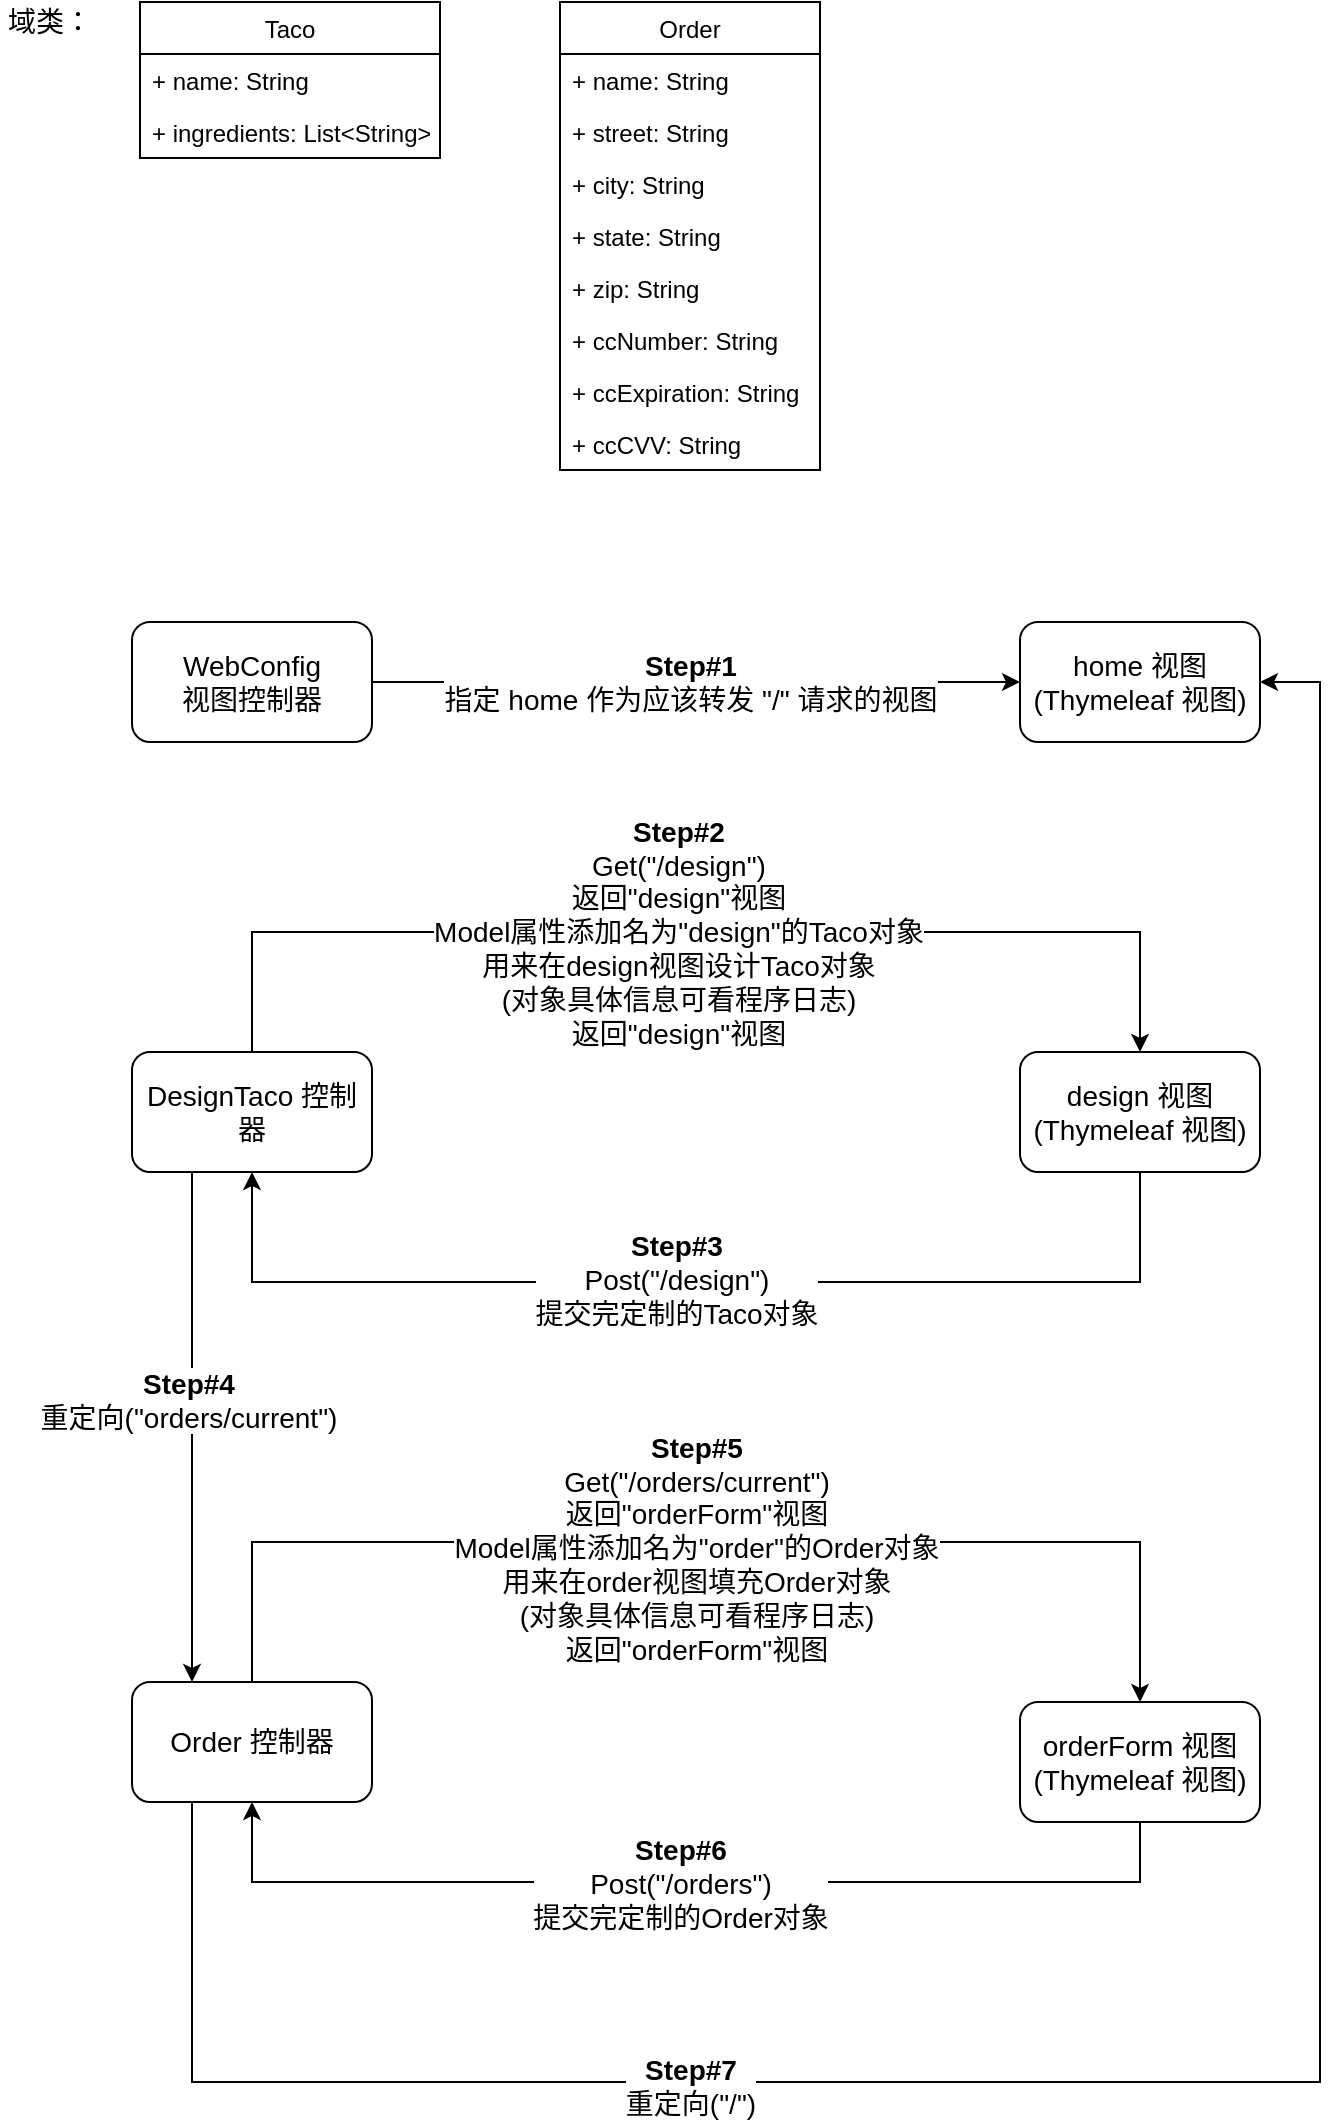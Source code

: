 <mxfile version="14.4.4" type="device"><diagram id="s5GgD7lEtXo4meM5UNP-" name="Page-1"><mxGraphModel dx="940" dy="632" grid="1" gridSize="10" guides="1" tooltips="1" connect="1" arrows="1" fold="1" page="1" pageScale="1" pageWidth="827" pageHeight="1169" math="0" shadow="0"><root><mxCell id="0"/><mxCell id="1" parent="0"/><mxCell id="UWZ8eqpxHvVsFgLDv_jw-1" value="Order" style="swimlane;fontStyle=0;childLayout=stackLayout;horizontal=1;startSize=26;fillColor=none;horizontalStack=0;resizeParent=1;resizeParentMax=0;resizeLast=0;collapsible=1;marginBottom=0;" parent="1" vertex="1"><mxGeometry x="310" y="60" width="130" height="234" as="geometry"/></mxCell><mxCell id="UWZ8eqpxHvVsFgLDv_jw-2" value="+ name: String" style="text;strokeColor=none;fillColor=none;align=left;verticalAlign=top;spacingLeft=4;spacingRight=4;overflow=hidden;rotatable=0;points=[[0,0.5],[1,0.5]];portConstraint=eastwest;" parent="UWZ8eqpxHvVsFgLDv_jw-1" vertex="1"><mxGeometry y="26" width="130" height="26" as="geometry"/></mxCell><mxCell id="UWZ8eqpxHvVsFgLDv_jw-3" value="+ street: String" style="text;strokeColor=none;fillColor=none;align=left;verticalAlign=top;spacingLeft=4;spacingRight=4;overflow=hidden;rotatable=0;points=[[0,0.5],[1,0.5]];portConstraint=eastwest;" parent="UWZ8eqpxHvVsFgLDv_jw-1" vertex="1"><mxGeometry y="52" width="130" height="26" as="geometry"/></mxCell><mxCell id="UWZ8eqpxHvVsFgLDv_jw-4" value="+ city: String" style="text;strokeColor=none;fillColor=none;align=left;verticalAlign=top;spacingLeft=4;spacingRight=4;overflow=hidden;rotatable=0;points=[[0,0.5],[1,0.5]];portConstraint=eastwest;" parent="UWZ8eqpxHvVsFgLDv_jw-1" vertex="1"><mxGeometry y="78" width="130" height="26" as="geometry"/></mxCell><mxCell id="UWZ8eqpxHvVsFgLDv_jw-12" value="+ state: String" style="text;strokeColor=none;fillColor=none;align=left;verticalAlign=top;spacingLeft=4;spacingRight=4;overflow=hidden;rotatable=0;points=[[0,0.5],[1,0.5]];portConstraint=eastwest;" parent="UWZ8eqpxHvVsFgLDv_jw-1" vertex="1"><mxGeometry y="104" width="130" height="26" as="geometry"/></mxCell><mxCell id="UWZ8eqpxHvVsFgLDv_jw-19" value="+ zip: String" style="text;strokeColor=none;fillColor=none;align=left;verticalAlign=top;spacingLeft=4;spacingRight=4;overflow=hidden;rotatable=0;points=[[0,0.5],[1,0.5]];portConstraint=eastwest;" parent="UWZ8eqpxHvVsFgLDv_jw-1" vertex="1"><mxGeometry y="130" width="130" height="26" as="geometry"/></mxCell><mxCell id="UWZ8eqpxHvVsFgLDv_jw-18" value="+ ccNumber: String" style="text;strokeColor=none;fillColor=none;align=left;verticalAlign=top;spacingLeft=4;spacingRight=4;overflow=hidden;rotatable=0;points=[[0,0.5],[1,0.5]];portConstraint=eastwest;" parent="UWZ8eqpxHvVsFgLDv_jw-1" vertex="1"><mxGeometry y="156" width="130" height="26" as="geometry"/></mxCell><mxCell id="UWZ8eqpxHvVsFgLDv_jw-20" value="+ ccExpiration: String" style="text;strokeColor=none;fillColor=none;align=left;verticalAlign=top;spacingLeft=4;spacingRight=4;overflow=hidden;rotatable=0;points=[[0,0.5],[1,0.5]];portConstraint=eastwest;" parent="UWZ8eqpxHvVsFgLDv_jw-1" vertex="1"><mxGeometry y="182" width="130" height="26" as="geometry"/></mxCell><mxCell id="UWZ8eqpxHvVsFgLDv_jw-14" value="+ ccCVV: String" style="text;strokeColor=none;fillColor=none;align=left;verticalAlign=top;spacingLeft=4;spacingRight=4;overflow=hidden;rotatable=0;points=[[0,0.5],[1,0.5]];portConstraint=eastwest;" parent="UWZ8eqpxHvVsFgLDv_jw-1" vertex="1"><mxGeometry y="208" width="130" height="26" as="geometry"/></mxCell><mxCell id="_PGfNeUoDke_odYHknA6-1" value="Taco" style="swimlane;fontStyle=0;childLayout=stackLayout;horizontal=1;startSize=26;fillColor=none;horizontalStack=0;resizeParent=1;resizeParentMax=0;resizeLast=0;collapsible=1;marginBottom=0;" parent="1" vertex="1"><mxGeometry x="100" y="60" width="150" height="78" as="geometry"/></mxCell><mxCell id="_PGfNeUoDke_odYHknA6-2" value="+ name: String" style="text;strokeColor=none;fillColor=none;align=left;verticalAlign=top;spacingLeft=4;spacingRight=4;overflow=hidden;rotatable=0;points=[[0,0.5],[1,0.5]];portConstraint=eastwest;" parent="_PGfNeUoDke_odYHknA6-1" vertex="1"><mxGeometry y="26" width="150" height="26" as="geometry"/></mxCell><mxCell id="_PGfNeUoDke_odYHknA6-3" value="+ ingredients: List&lt;String&gt;" style="text;strokeColor=none;fillColor=none;align=left;verticalAlign=top;spacingLeft=4;spacingRight=4;overflow=hidden;rotatable=0;points=[[0,0.5],[1,0.5]];portConstraint=eastwest;" parent="_PGfNeUoDke_odYHknA6-1" vertex="1"><mxGeometry y="52" width="150" height="26" as="geometry"/></mxCell><mxCell id="_PGfNeUoDke_odYHknA6-10" value="&lt;font style=&quot;font-size: 14px&quot;&gt;域类：&lt;/font&gt;" style="text;html=1;strokeColor=none;fillColor=none;align=center;verticalAlign=middle;whiteSpace=wrap;rounded=0;" parent="1" vertex="1"><mxGeometry x="30" y="60" width="50" height="20" as="geometry"/></mxCell><mxCell id="_PGfNeUoDke_odYHknA6-21" style="edgeStyle=orthogonalEdgeStyle;rounded=0;orthogonalLoop=1;jettySize=auto;html=1;exitX=1;exitY=0.5;exitDx=0;exitDy=0;entryX=0;entryY=0.5;entryDx=0;entryDy=0;" parent="1" source="_PGfNeUoDke_odYHknA6-11" target="_PGfNeUoDke_odYHknA6-13" edge="1"><mxGeometry relative="1" as="geometry"/></mxCell><mxCell id="_PGfNeUoDke_odYHknA6-24" value="&lt;font&gt;&lt;b style=&quot;font-size: 14px&quot;&gt;Step#1&lt;/b&gt;&lt;br&gt;&lt;span style=&quot;font-size: 14px&quot;&gt;指定 home 作为应该转发 &quot;/&quot; 请求的视图&lt;/span&gt;&lt;br&gt;&lt;/font&gt;" style="edgeLabel;html=1;align=center;verticalAlign=middle;resizable=0;points=[];" parent="_PGfNeUoDke_odYHknA6-21" vertex="1" connectable="0"><mxGeometry x="-0.019" y="-1" relative="1" as="geometry"><mxPoint y="-1" as="offset"/></mxGeometry></mxCell><mxCell id="_PGfNeUoDke_odYHknA6-11" value="&lt;font style=&quot;font-size: 14px&quot;&gt;WebConfig&lt;br&gt;视图控制器&lt;/font&gt;" style="rounded=1;whiteSpace=wrap;html=1;" parent="1" vertex="1"><mxGeometry x="96" y="370" width="120" height="60" as="geometry"/></mxCell><mxCell id="_PGfNeUoDke_odYHknA6-13" value="&lt;font style=&quot;font-size: 14px&quot;&gt;home 视图&lt;br&gt;(&lt;span&gt;Thymeleaf 视图&lt;/span&gt;)&lt;/font&gt;" style="rounded=1;whiteSpace=wrap;html=1;" parent="1" vertex="1"><mxGeometry x="540" y="370" width="120" height="60" as="geometry"/></mxCell><mxCell id="_PGfNeUoDke_odYHknA6-22" style="edgeStyle=orthogonalEdgeStyle;rounded=0;orthogonalLoop=1;jettySize=auto;html=1;exitX=0.5;exitY=0;exitDx=0;exitDy=0;entryX=0.5;entryY=0;entryDx=0;entryDy=0;" parent="1" source="_PGfNeUoDke_odYHknA6-15" target="_PGfNeUoDke_odYHknA6-17" edge="1"><mxGeometry relative="1" as="geometry"><Array as="points"><mxPoint x="156" y="525"/><mxPoint x="600" y="525"/></Array></mxGeometry></mxCell><mxCell id="_PGfNeUoDke_odYHknA6-25" value="&lt;span style=&quot;font-size: 14px&quot;&gt;&lt;b&gt;Step#2&lt;/b&gt;&lt;br&gt;Get(&quot;/design&quot;)&lt;/span&gt;&lt;br style=&quot;font-size: 14px&quot;&gt;&lt;span style=&quot;font-size: 14px&quot;&gt;返回&quot;design&quot;视图&lt;br&gt;Model属性添加名为&quot;design&quot;的Taco对象&lt;br&gt;用来在design视图设计Taco对象&lt;br&gt;&lt;/span&gt;&lt;span style=&quot;font-size: 14px&quot;&gt;(对象具体信息可看程序日志)&lt;/span&gt;&lt;span style=&quot;font-size: 14px&quot;&gt;&lt;br&gt;&lt;/span&gt;&lt;span style=&quot;font-size: 14px&quot;&gt;返回&quot;design&quot;视图&lt;/span&gt;&lt;span style=&quot;font-size: 14px&quot;&gt;&lt;br&gt;&lt;/span&gt;" style="edgeLabel;html=1;align=center;verticalAlign=middle;resizable=0;points=[];" parent="_PGfNeUoDke_odYHknA6-22" vertex="1" connectable="0"><mxGeometry x="-0.161" relative="1" as="geometry"><mxPoint x="36" as="offset"/></mxGeometry></mxCell><mxCell id="_PGfNeUoDke_odYHknA6-30" style="edgeStyle=orthogonalEdgeStyle;rounded=0;orthogonalLoop=1;jettySize=auto;html=1;exitX=0.25;exitY=1;exitDx=0;exitDy=0;entryX=0.25;entryY=0;entryDx=0;entryDy=0;" parent="1" source="_PGfNeUoDke_odYHknA6-15" target="_PGfNeUoDke_odYHknA6-18" edge="1"><mxGeometry relative="1" as="geometry"/></mxCell><mxCell id="_PGfNeUoDke_odYHknA6-31" value="&lt;span style=&quot;font-size: 14px&quot;&gt;&lt;b&gt;Step#4&lt;/b&gt;&lt;br&gt;重定向(&quot;orders/current&quot;)&lt;/span&gt;" style="edgeLabel;html=1;align=center;verticalAlign=middle;resizable=0;points=[];" parent="_PGfNeUoDke_odYHknA6-30" vertex="1" connectable="0"><mxGeometry x="-0.109" y="-2" relative="1" as="geometry"><mxPoint as="offset"/></mxGeometry></mxCell><mxCell id="_PGfNeUoDke_odYHknA6-15" value="&lt;font style=&quot;font-size: 14px&quot;&gt;DesignTaco 控制器&lt;/font&gt;" style="rounded=1;whiteSpace=wrap;html=1;" parent="1" vertex="1"><mxGeometry x="96" y="585" width="120" height="60" as="geometry"/></mxCell><mxCell id="_PGfNeUoDke_odYHknA6-26" style="edgeStyle=orthogonalEdgeStyle;rounded=0;orthogonalLoop=1;jettySize=auto;html=1;exitX=0.5;exitY=1;exitDx=0;exitDy=0;entryX=0.5;entryY=1;entryDx=0;entryDy=0;" parent="1" source="_PGfNeUoDke_odYHknA6-17" target="_PGfNeUoDke_odYHknA6-15" edge="1"><mxGeometry relative="1" as="geometry"><Array as="points"><mxPoint x="600" y="700"/><mxPoint x="156" y="700"/></Array></mxGeometry></mxCell><mxCell id="_PGfNeUoDke_odYHknA6-28" value="&lt;font style=&quot;font-size: 14px&quot;&gt;&lt;b&gt;Step#3&lt;/b&gt;&lt;br&gt;Post(&quot;/design&quot;)&lt;br&gt;提交完定制的Taco对象&lt;br&gt;&lt;/font&gt;" style="edgeLabel;html=1;align=center;verticalAlign=middle;resizable=0;points=[];" parent="_PGfNeUoDke_odYHknA6-26" vertex="1" connectable="0"><mxGeometry x="0.037" y="-1" relative="1" as="geometry"><mxPoint as="offset"/></mxGeometry></mxCell><mxCell id="_PGfNeUoDke_odYHknA6-17" value="&lt;font style=&quot;font-size: 14px&quot;&gt;design 视图&lt;br&gt;(&lt;span&gt;Thymeleaf 视图&lt;/span&gt;)&lt;/font&gt;" style="rounded=1;whiteSpace=wrap;html=1;" parent="1" vertex="1"><mxGeometry x="540" y="585" width="120" height="60" as="geometry"/></mxCell><mxCell id="_PGfNeUoDke_odYHknA6-23" style="edgeStyle=orthogonalEdgeStyle;rounded=0;orthogonalLoop=1;jettySize=auto;html=1;exitX=0.5;exitY=0;exitDx=0;exitDy=0;entryX=0.5;entryY=0;entryDx=0;entryDy=0;" parent="1" source="_PGfNeUoDke_odYHknA6-18" target="_PGfNeUoDke_odYHknA6-20" edge="1"><mxGeometry relative="1" as="geometry"><Array as="points"><mxPoint x="156" y="830"/><mxPoint x="600" y="830"/></Array></mxGeometry></mxCell><mxCell id="_PGfNeUoDke_odYHknA6-32" value="&lt;span style=&quot;font-size: 14px&quot;&gt;&lt;b&gt;Step#5&lt;/b&gt;&lt;br&gt;Get(&quot;/orders/current&quot;)&lt;/span&gt;&lt;br style=&quot;font-size: 14px&quot;&gt;&lt;span style=&quot;font-size: 14px&quot;&gt;返回&quot;orderForm&quot;视图&lt;br&gt;Model属性添加名为&quot;order&quot;的Order对象&lt;br&gt;用来在order视图填充Order对象&lt;br&gt;(对象具体信息可看程序日志)&lt;br&gt;&lt;/span&gt;&lt;span style=&quot;font-size: 14px&quot;&gt;返回&quot;orderForm&quot;视图&lt;/span&gt;&lt;span style=&quot;font-size: 14px&quot;&gt;&lt;br&gt;&lt;/span&gt;" style="edgeLabel;html=1;align=center;verticalAlign=middle;resizable=0;points=[];" parent="_PGfNeUoDke_odYHknA6-23" vertex="1" connectable="0"><mxGeometry x="-0.093" y="-3" relative="1" as="geometry"><mxPoint x="22" as="offset"/></mxGeometry></mxCell><mxCell id="_PGfNeUoDke_odYHknA6-35" style="edgeStyle=orthogonalEdgeStyle;rounded=0;orthogonalLoop=1;jettySize=auto;html=1;exitX=0.25;exitY=1;exitDx=0;exitDy=0;entryX=1;entryY=0.5;entryDx=0;entryDy=0;" parent="1" source="_PGfNeUoDke_odYHknA6-18" target="_PGfNeUoDke_odYHknA6-13" edge="1"><mxGeometry relative="1" as="geometry"><Array as="points"><mxPoint x="126" y="1100"/><mxPoint x="690" y="1100"/><mxPoint x="690" y="400"/></Array></mxGeometry></mxCell><mxCell id="_PGfNeUoDke_odYHknA6-36" value="&lt;span style=&quot;font-size: 14px&quot;&gt;&lt;b&gt;Step#7&lt;/b&gt;&lt;br&gt;重定向(&quot;/&quot;)&lt;br&gt;&lt;/span&gt;" style="edgeLabel;html=1;align=center;verticalAlign=middle;resizable=0;points=[];" parent="_PGfNeUoDke_odYHknA6-35" vertex="1" connectable="0"><mxGeometry x="-0.344" y="-2" relative="1" as="geometry"><mxPoint x="-81.59" as="offset"/></mxGeometry></mxCell><mxCell id="_PGfNeUoDke_odYHknA6-18" value="&lt;font style=&quot;font-size: 14px&quot;&gt;Order 控制器&lt;/font&gt;" style="rounded=1;whiteSpace=wrap;html=1;" parent="1" vertex="1"><mxGeometry x="96" y="900" width="120" height="60" as="geometry"/></mxCell><mxCell id="_PGfNeUoDke_odYHknA6-33" style="edgeStyle=orthogonalEdgeStyle;rounded=0;orthogonalLoop=1;jettySize=auto;html=1;exitX=0.5;exitY=1;exitDx=0;exitDy=0;entryX=0.5;entryY=1;entryDx=0;entryDy=0;" parent="1" source="_PGfNeUoDke_odYHknA6-20" target="_PGfNeUoDke_odYHknA6-18" edge="1"><mxGeometry relative="1" as="geometry"><Array as="points"><mxPoint x="600" y="1000"/><mxPoint x="156" y="1000"/></Array></mxGeometry></mxCell><mxCell id="_PGfNeUoDke_odYHknA6-34" value="&lt;span style=&quot;font-size: 14px&quot;&gt;&lt;b&gt;Step#6&lt;/b&gt;&lt;br&gt;Post(&quot;/orders&quot;)&lt;/span&gt;&lt;br style=&quot;font-size: 14px&quot;&gt;&lt;span style=&quot;font-size: 14px&quot;&gt;提交完定制的Order对象&lt;/span&gt;" style="edgeLabel;html=1;align=center;verticalAlign=middle;resizable=0;points=[];" parent="_PGfNeUoDke_odYHknA6-33" vertex="1" connectable="0"><mxGeometry x="0.012" y="1" relative="1" as="geometry"><mxPoint as="offset"/></mxGeometry></mxCell><mxCell id="_PGfNeUoDke_odYHknA6-20" value="&lt;font style=&quot;font-size: 14px&quot;&gt;orderForm 视图&lt;br&gt;(&lt;span&gt;Thymeleaf 视图&lt;/span&gt;)&lt;/font&gt;" style="rounded=1;whiteSpace=wrap;html=1;" parent="1" vertex="1"><mxGeometry x="540" y="910" width="120" height="60" as="geometry"/></mxCell></root></mxGraphModel></diagram></mxfile>